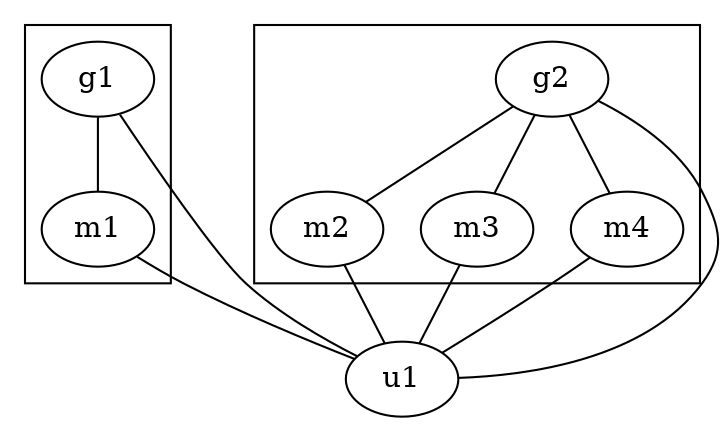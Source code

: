 //
// graphviz-dot-mode
//
// M-x compile
// C-c p
//

digraph company {

	edge[dir=none]
	
	g1 -> u1
	g1 -> m1
	m1 -> u1
	
	g2 -> u1
	g2 -> m2
	g2 -> m3
	g2 -> m4
	m2 -> u1
	m3 -> u1
	m4 -> u1
	
	subgraph cluster_g1 {
		g1
		m1
	}
	
	subgraph cluster_g2 {
		g2
		m2
		m3
		m4
	}
	
}
